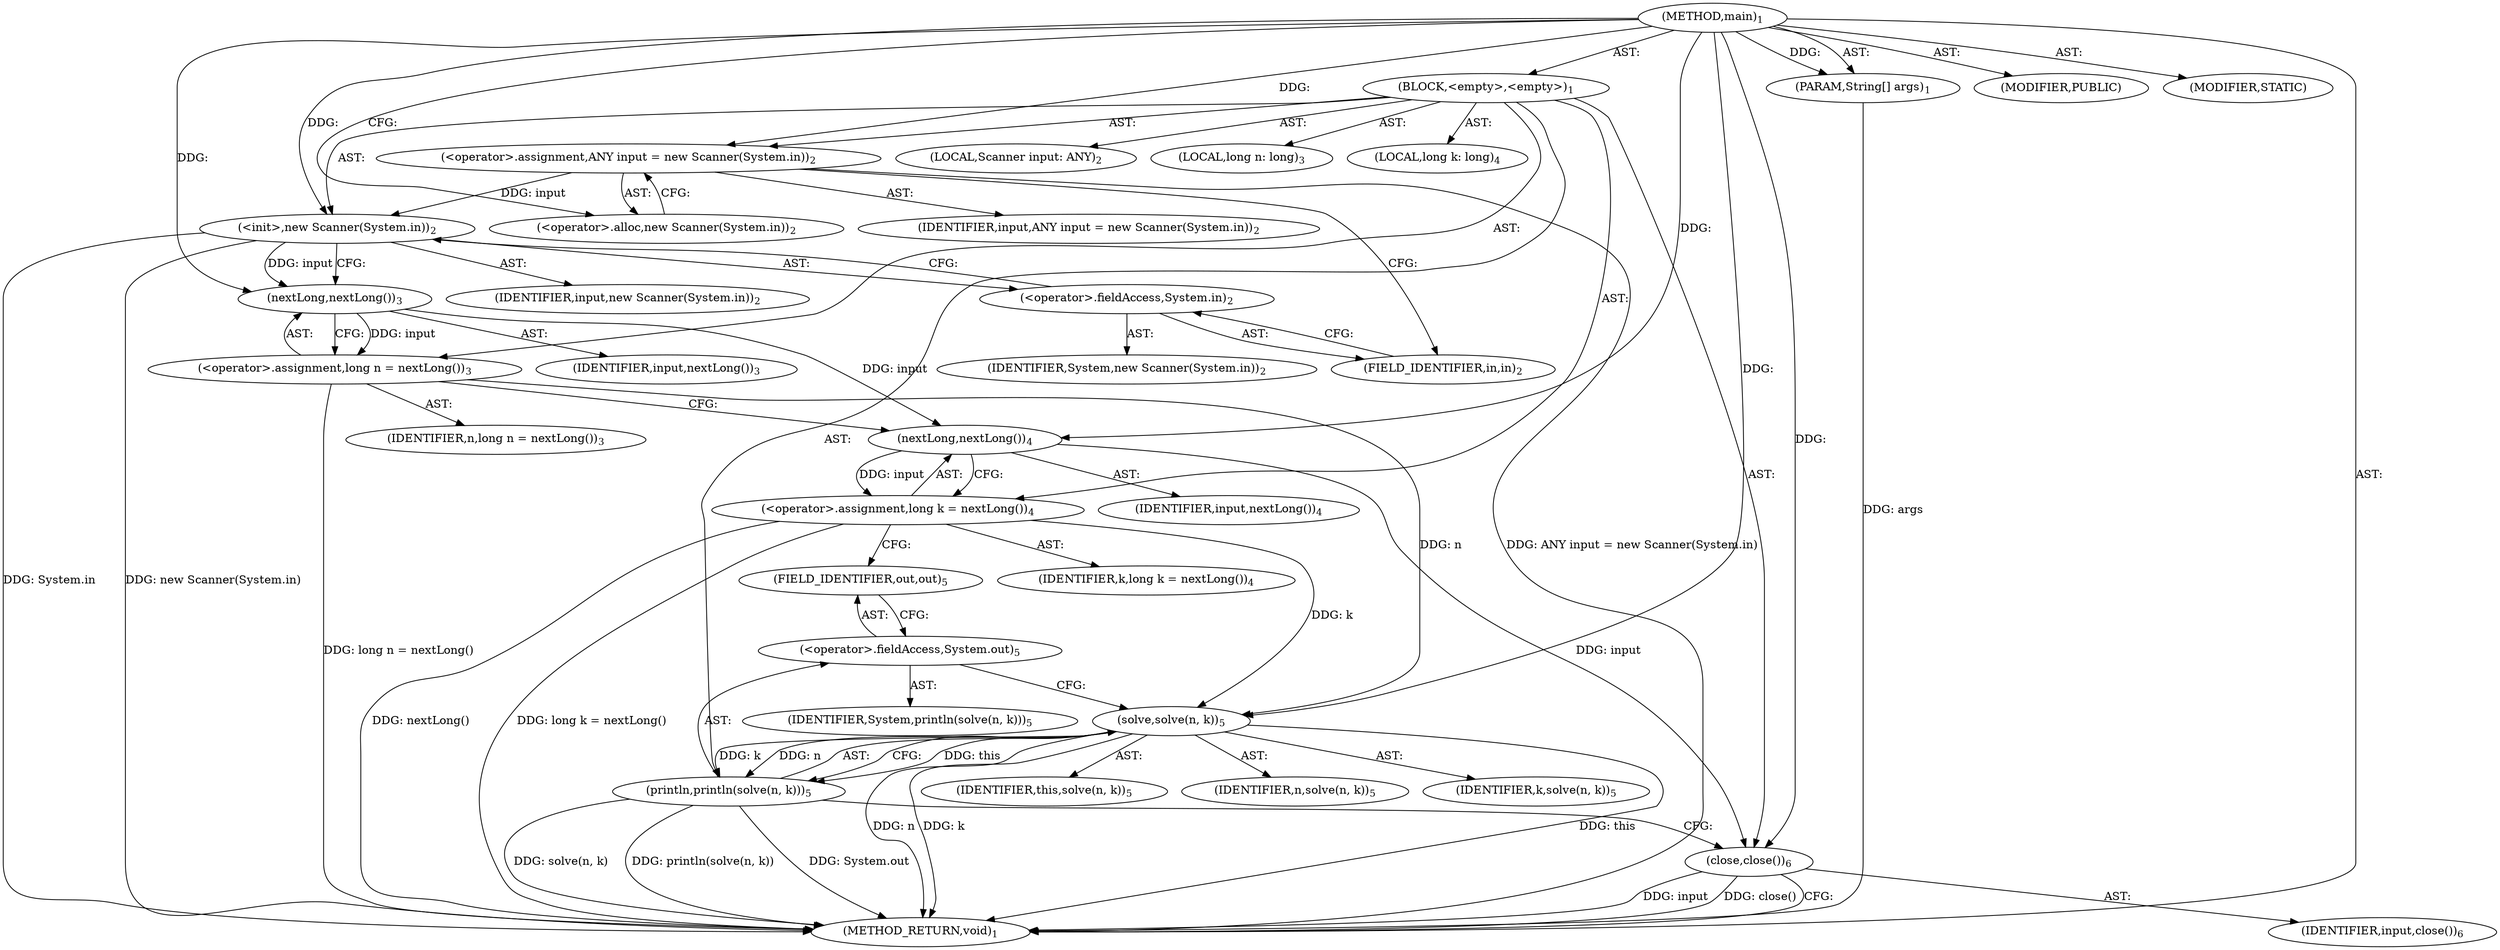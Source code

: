 digraph "main" {  
"19" [label = <(METHOD,main)<SUB>1</SUB>> ]
"20" [label = <(PARAM,String[] args)<SUB>1</SUB>> ]
"21" [label = <(BLOCK,&lt;empty&gt;,&lt;empty&gt;)<SUB>1</SUB>> ]
"4" [label = <(LOCAL,Scanner input: ANY)<SUB>2</SUB>> ]
"22" [label = <(&lt;operator&gt;.assignment,ANY input = new Scanner(System.in))<SUB>2</SUB>> ]
"23" [label = <(IDENTIFIER,input,ANY input = new Scanner(System.in))<SUB>2</SUB>> ]
"24" [label = <(&lt;operator&gt;.alloc,new Scanner(System.in))<SUB>2</SUB>> ]
"25" [label = <(&lt;init&gt;,new Scanner(System.in))<SUB>2</SUB>> ]
"3" [label = <(IDENTIFIER,input,new Scanner(System.in))<SUB>2</SUB>> ]
"26" [label = <(&lt;operator&gt;.fieldAccess,System.in)<SUB>2</SUB>> ]
"27" [label = <(IDENTIFIER,System,new Scanner(System.in))<SUB>2</SUB>> ]
"28" [label = <(FIELD_IDENTIFIER,in,in)<SUB>2</SUB>> ]
"29" [label = <(LOCAL,long n: long)<SUB>3</SUB>> ]
"30" [label = <(&lt;operator&gt;.assignment,long n = nextLong())<SUB>3</SUB>> ]
"31" [label = <(IDENTIFIER,n,long n = nextLong())<SUB>3</SUB>> ]
"32" [label = <(nextLong,nextLong())<SUB>3</SUB>> ]
"33" [label = <(IDENTIFIER,input,nextLong())<SUB>3</SUB>> ]
"34" [label = <(LOCAL,long k: long)<SUB>4</SUB>> ]
"35" [label = <(&lt;operator&gt;.assignment,long k = nextLong())<SUB>4</SUB>> ]
"36" [label = <(IDENTIFIER,k,long k = nextLong())<SUB>4</SUB>> ]
"37" [label = <(nextLong,nextLong())<SUB>4</SUB>> ]
"38" [label = <(IDENTIFIER,input,nextLong())<SUB>4</SUB>> ]
"39" [label = <(println,println(solve(n, k)))<SUB>5</SUB>> ]
"40" [label = <(&lt;operator&gt;.fieldAccess,System.out)<SUB>5</SUB>> ]
"41" [label = <(IDENTIFIER,System,println(solve(n, k)))<SUB>5</SUB>> ]
"42" [label = <(FIELD_IDENTIFIER,out,out)<SUB>5</SUB>> ]
"43" [label = <(solve,solve(n, k))<SUB>5</SUB>> ]
"44" [label = <(IDENTIFIER,this,solve(n, k))<SUB>5</SUB>> ]
"45" [label = <(IDENTIFIER,n,solve(n, k))<SUB>5</SUB>> ]
"46" [label = <(IDENTIFIER,k,solve(n, k))<SUB>5</SUB>> ]
"47" [label = <(close,close())<SUB>6</SUB>> ]
"48" [label = <(IDENTIFIER,input,close())<SUB>6</SUB>> ]
"49" [label = <(MODIFIER,PUBLIC)> ]
"50" [label = <(MODIFIER,STATIC)> ]
"51" [label = <(METHOD_RETURN,void)<SUB>1</SUB>> ]
  "19" -> "20"  [ label = "AST: "] 
  "19" -> "21"  [ label = "AST: "] 
  "19" -> "49"  [ label = "AST: "] 
  "19" -> "50"  [ label = "AST: "] 
  "19" -> "51"  [ label = "AST: "] 
  "21" -> "4"  [ label = "AST: "] 
  "21" -> "22"  [ label = "AST: "] 
  "21" -> "25"  [ label = "AST: "] 
  "21" -> "29"  [ label = "AST: "] 
  "21" -> "30"  [ label = "AST: "] 
  "21" -> "34"  [ label = "AST: "] 
  "21" -> "35"  [ label = "AST: "] 
  "21" -> "39"  [ label = "AST: "] 
  "21" -> "47"  [ label = "AST: "] 
  "22" -> "23"  [ label = "AST: "] 
  "22" -> "24"  [ label = "AST: "] 
  "25" -> "3"  [ label = "AST: "] 
  "25" -> "26"  [ label = "AST: "] 
  "26" -> "27"  [ label = "AST: "] 
  "26" -> "28"  [ label = "AST: "] 
  "30" -> "31"  [ label = "AST: "] 
  "30" -> "32"  [ label = "AST: "] 
  "32" -> "33"  [ label = "AST: "] 
  "35" -> "36"  [ label = "AST: "] 
  "35" -> "37"  [ label = "AST: "] 
  "37" -> "38"  [ label = "AST: "] 
  "39" -> "40"  [ label = "AST: "] 
  "39" -> "43"  [ label = "AST: "] 
  "40" -> "41"  [ label = "AST: "] 
  "40" -> "42"  [ label = "AST: "] 
  "43" -> "44"  [ label = "AST: "] 
  "43" -> "45"  [ label = "AST: "] 
  "43" -> "46"  [ label = "AST: "] 
  "47" -> "48"  [ label = "AST: "] 
  "22" -> "28"  [ label = "CFG: "] 
  "25" -> "32"  [ label = "CFG: "] 
  "30" -> "37"  [ label = "CFG: "] 
  "35" -> "42"  [ label = "CFG: "] 
  "39" -> "47"  [ label = "CFG: "] 
  "47" -> "51"  [ label = "CFG: "] 
  "24" -> "22"  [ label = "CFG: "] 
  "26" -> "25"  [ label = "CFG: "] 
  "32" -> "30"  [ label = "CFG: "] 
  "37" -> "35"  [ label = "CFG: "] 
  "40" -> "43"  [ label = "CFG: "] 
  "43" -> "39"  [ label = "CFG: "] 
  "28" -> "26"  [ label = "CFG: "] 
  "42" -> "40"  [ label = "CFG: "] 
  "19" -> "24"  [ label = "CFG: "] 
  "20" -> "51"  [ label = "DDG: args"] 
  "22" -> "51"  [ label = "DDG: ANY input = new Scanner(System.in)"] 
  "25" -> "51"  [ label = "DDG: System.in"] 
  "25" -> "51"  [ label = "DDG: new Scanner(System.in)"] 
  "30" -> "51"  [ label = "DDG: long n = nextLong()"] 
  "35" -> "51"  [ label = "DDG: nextLong()"] 
  "35" -> "51"  [ label = "DDG: long k = nextLong()"] 
  "39" -> "51"  [ label = "DDG: System.out"] 
  "43" -> "51"  [ label = "DDG: n"] 
  "43" -> "51"  [ label = "DDG: k"] 
  "39" -> "51"  [ label = "DDG: solve(n, k)"] 
  "39" -> "51"  [ label = "DDG: println(solve(n, k))"] 
  "47" -> "51"  [ label = "DDG: input"] 
  "47" -> "51"  [ label = "DDG: close()"] 
  "43" -> "51"  [ label = "DDG: this"] 
  "19" -> "20"  [ label = "DDG: "] 
  "19" -> "22"  [ label = "DDG: "] 
  "32" -> "30"  [ label = "DDG: input"] 
  "37" -> "35"  [ label = "DDG: input"] 
  "22" -> "25"  [ label = "DDG: input"] 
  "19" -> "25"  [ label = "DDG: "] 
  "43" -> "39"  [ label = "DDG: this"] 
  "43" -> "39"  [ label = "DDG: n"] 
  "43" -> "39"  [ label = "DDG: k"] 
  "37" -> "47"  [ label = "DDG: input"] 
  "19" -> "47"  [ label = "DDG: "] 
  "25" -> "32"  [ label = "DDG: input"] 
  "19" -> "32"  [ label = "DDG: "] 
  "32" -> "37"  [ label = "DDG: input"] 
  "19" -> "37"  [ label = "DDG: "] 
  "19" -> "43"  [ label = "DDG: "] 
  "30" -> "43"  [ label = "DDG: n"] 
  "35" -> "43"  [ label = "DDG: k"] 
}
